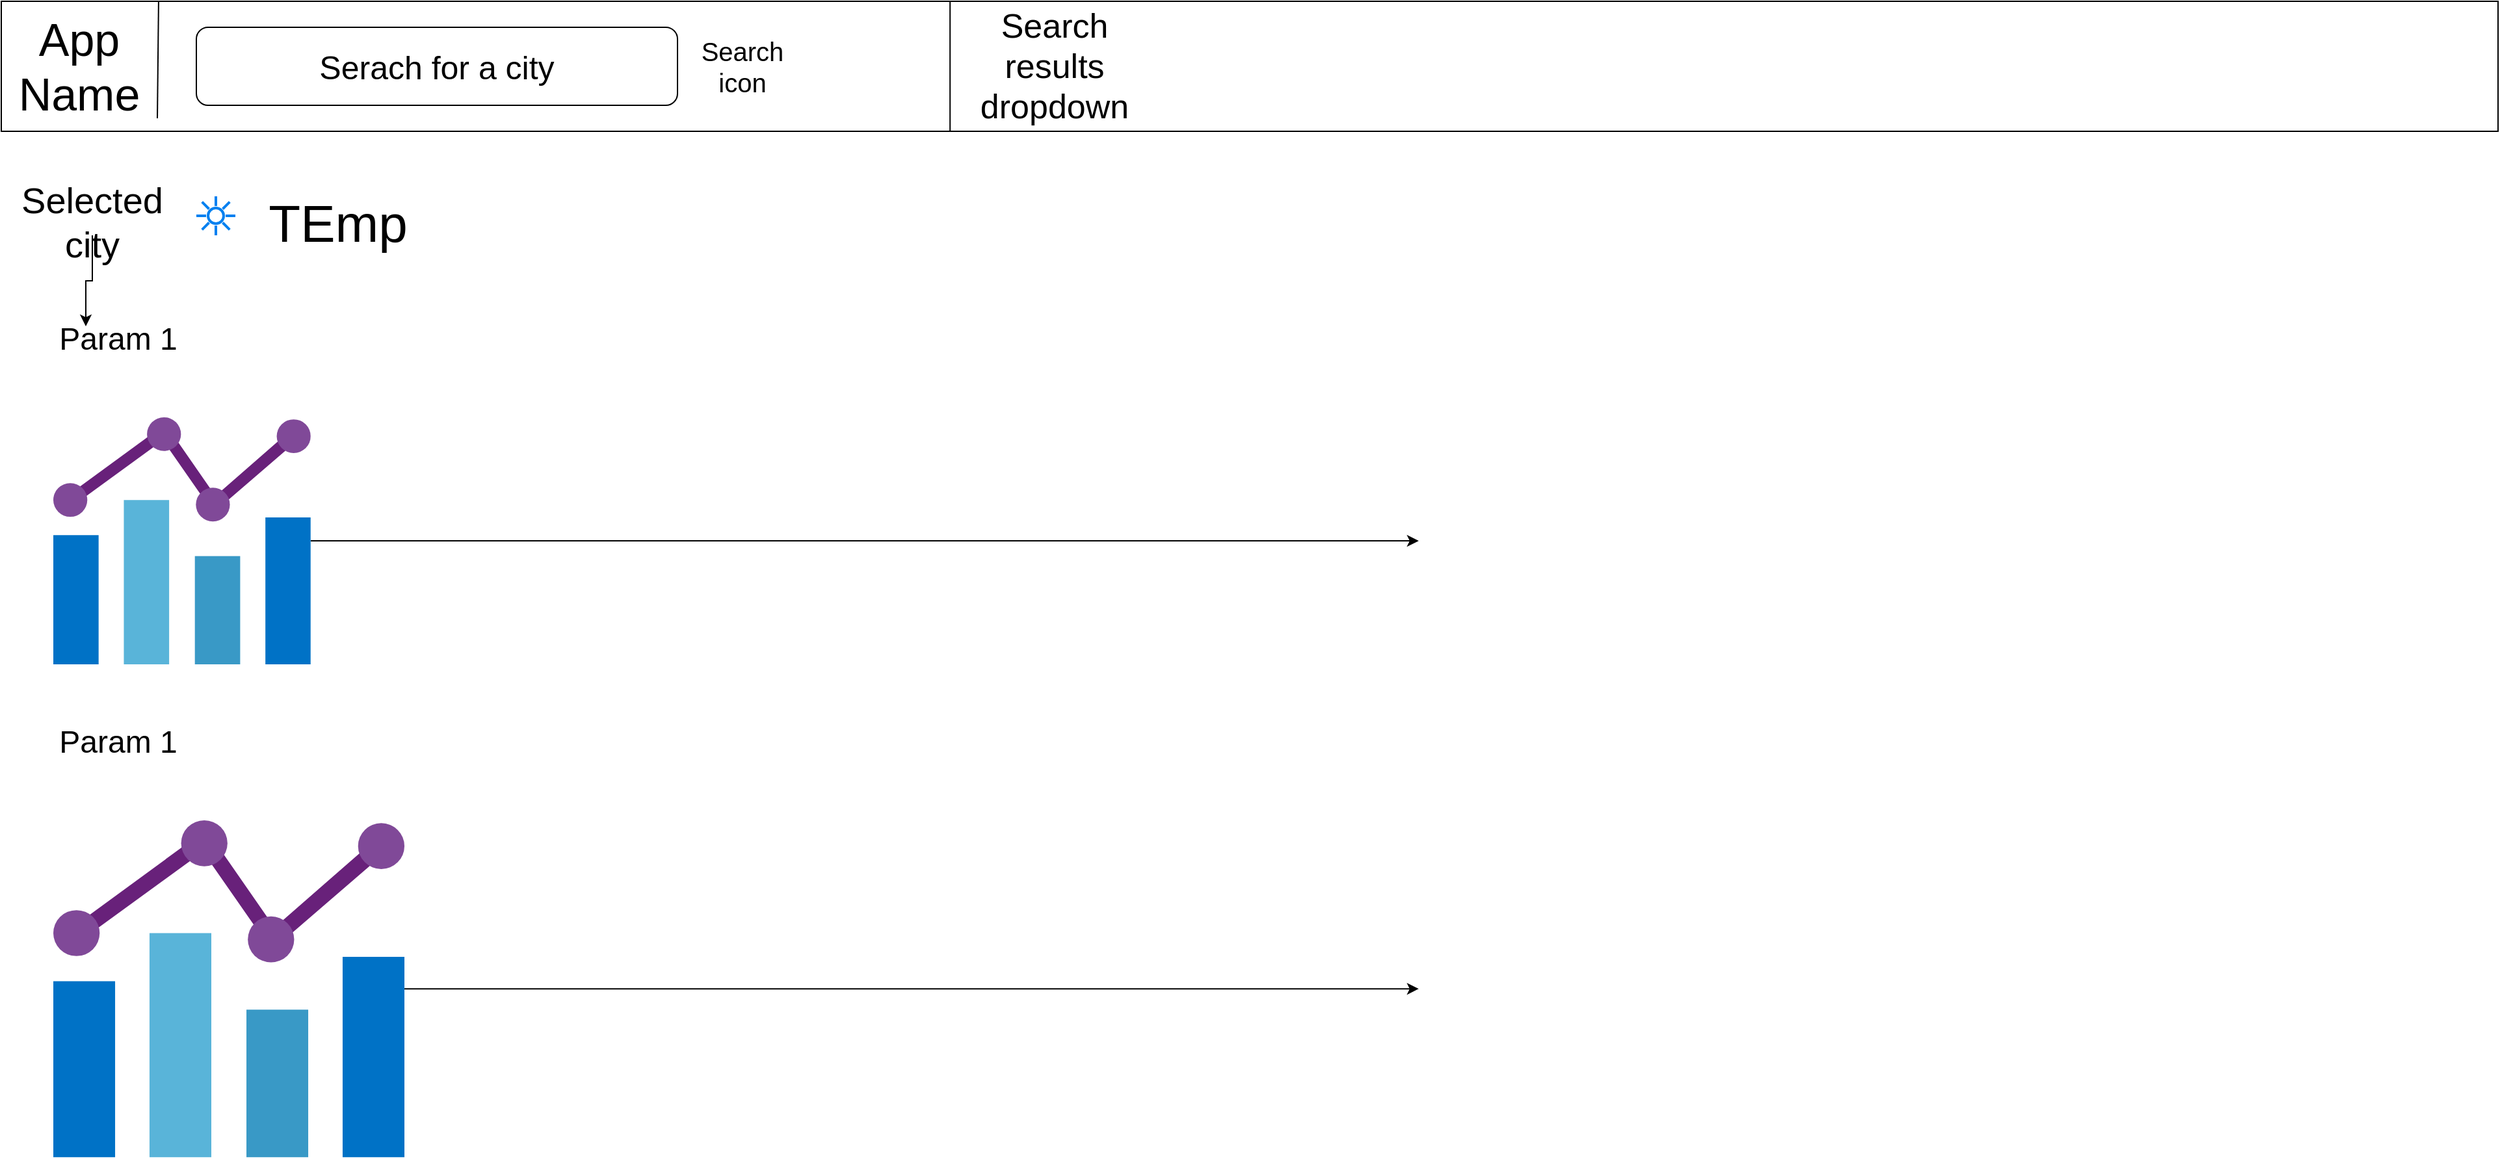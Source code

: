 <mxfile version="13.1.3" pages="2">
    <diagram id="6hGFLwfOUW9BJ-s0fimq" name="Desktop">
        <mxGraphModel dx="1334" dy="1131" grid="1" gridSize="10" guides="1" tooltips="1" connect="1" arrows="1" fold="1" page="1" pageScale="1" pageWidth="1920" pageHeight="1200" math="0" shadow="0">
            <root>
                <mxCell id="0"/>
                <mxCell id="1" parent="0"/>
                <mxCell id="2O4zhpwXtltxOIZguQ2c-1" value="" style="rounded=0;whiteSpace=wrap;html=1;" vertex="1" parent="1">
                    <mxGeometry width="1920" height="100" as="geometry"/>
                </mxCell>
                <mxCell id="2O4zhpwXtltxOIZguQ2c-28" style="edgeStyle=orthogonalEdgeStyle;rounded=0;orthogonalLoop=1;jettySize=auto;html=1;" edge="1" parent="1" source="2O4zhpwXtltxOIZguQ2c-3">
                    <mxGeometry relative="1" as="geometry">
                        <mxPoint x="1090" y="415.0" as="targetPoint"/>
                    </mxGeometry>
                </mxCell>
                <mxCell id="2O4zhpwXtltxOIZguQ2c-3" value="" style="aspect=fixed;html=1;points=[];align=center;image;fontSize=12;image=img/lib/mscae/Chart.svg;" vertex="1" parent="1">
                    <mxGeometry x="40" y="320" width="197.92" height="190" as="geometry"/>
                </mxCell>
                <mxCell id="2O4zhpwXtltxOIZguQ2c-7" value="&lt;span style=&quot;font-size: 35px&quot;&gt;App Name&lt;/span&gt;" style="text;html=1;strokeColor=none;fillColor=none;align=center;verticalAlign=middle;whiteSpace=wrap;rounded=0;" vertex="1" parent="1">
                    <mxGeometry x="40" y="40" width="40" height="20" as="geometry"/>
                </mxCell>
                <mxCell id="2O4zhpwXtltxOIZguQ2c-9" value="" style="endArrow=none;html=1;entryX=0.063;entryY=0;entryDx=0;entryDy=0;entryPerimeter=0;" edge="1" parent="1" target="2O4zhpwXtltxOIZguQ2c-1">
                    <mxGeometry width="50" height="50" relative="1" as="geometry">
                        <mxPoint x="120" y="90" as="sourcePoint"/>
                        <mxPoint x="180" y="40" as="targetPoint"/>
                    </mxGeometry>
                </mxCell>
                <mxCell id="2O4zhpwXtltxOIZguQ2c-12" value="&lt;font style=&quot;font-size: 25px&quot;&gt;Serach for a city&lt;/font&gt;" style="rounded=1;whiteSpace=wrap;html=1;" vertex="1" parent="1">
                    <mxGeometry x="150" y="20" width="370" height="60" as="geometry"/>
                </mxCell>
                <mxCell id="2O4zhpwXtltxOIZguQ2c-13" value="&lt;font style=&quot;font-size: 20px&quot;&gt;Search icon&lt;/font&gt;" style="text;html=1;strokeColor=none;fillColor=none;align=center;verticalAlign=middle;whiteSpace=wrap;rounded=0;" vertex="1" parent="1">
                    <mxGeometry x="550" y="40" width="40" height="20" as="geometry"/>
                </mxCell>
                <mxCell id="2O4zhpwXtltxOIZguQ2c-14" value="" style="endArrow=none;html=1;exitX=0.38;exitY=1;exitDx=0;exitDy=0;exitPerimeter=0;entryX=0.38;entryY=0;entryDx=0;entryDy=0;entryPerimeter=0;" edge="1" parent="1" source="2O4zhpwXtltxOIZguQ2c-1" target="2O4zhpwXtltxOIZguQ2c-1">
                    <mxGeometry width="50" height="50" relative="1" as="geometry">
                        <mxPoint x="680" y="70" as="sourcePoint"/>
                        <mxPoint x="730" y="20" as="targetPoint"/>
                    </mxGeometry>
                </mxCell>
                <mxCell id="2O4zhpwXtltxOIZguQ2c-15" value="&lt;font style=&quot;font-size: 26px&quot;&gt;Search results dropdown&lt;/font&gt;" style="text;html=1;strokeColor=none;fillColor=none;align=center;verticalAlign=middle;whiteSpace=wrap;rounded=0;" vertex="1" parent="1">
                    <mxGeometry x="790" y="40" width="40" height="20" as="geometry"/>
                </mxCell>
                <mxCell id="2O4zhpwXtltxOIZguQ2c-21" style="edgeStyle=orthogonalEdgeStyle;rounded=0;orthogonalLoop=1;jettySize=auto;html=1;exitX=0.5;exitY=1;exitDx=0;exitDy=0;entryX=0.25;entryY=0;entryDx=0;entryDy=0;" edge="1" parent="1" source="2O4zhpwXtltxOIZguQ2c-16" target="2O4zhpwXtltxOIZguQ2c-18">
                    <mxGeometry relative="1" as="geometry"/>
                </mxCell>
                <mxCell id="2O4zhpwXtltxOIZguQ2c-16" value="&lt;font style=&quot;font-size: 28px&quot;&gt;Selected city&lt;br&gt;&lt;/font&gt;" style="text;html=1;strokeColor=none;fillColor=none;align=center;verticalAlign=middle;whiteSpace=wrap;rounded=0;" vertex="1" parent="1">
                    <mxGeometry x="50" y="160" width="40" height="20" as="geometry"/>
                </mxCell>
                <mxCell id="2O4zhpwXtltxOIZguQ2c-18" value="&lt;font style=&quot;font-size: 24px&quot;&gt;Param 1&lt;/font&gt;" style="text;html=1;strokeColor=none;fillColor=none;align=center;verticalAlign=middle;whiteSpace=wrap;rounded=0;" vertex="1" parent="1">
                    <mxGeometry x="40" y="250" width="100" height="20" as="geometry"/>
                </mxCell>
                <mxCell id="2O4zhpwXtltxOIZguQ2c-23" value="" style="html=1;verticalLabelPosition=bottom;align=center;labelBackgroundColor=#ffffff;verticalAlign=top;strokeWidth=2;strokeColor=#0080F0;shadow=0;dashed=0;shape=mxgraph.ios7.icons.sun;pointerEvents=1" vertex="1" parent="1">
                    <mxGeometry x="150" y="150" width="30" height="30" as="geometry"/>
                </mxCell>
                <mxCell id="2O4zhpwXtltxOIZguQ2c-24" value="&lt;font style=&quot;font-size: 40px&quot;&gt;TEmp&lt;/font&gt;" style="text;html=1;strokeColor=none;fillColor=none;align=center;verticalAlign=middle;whiteSpace=wrap;rounded=0;" vertex="1" parent="1">
                    <mxGeometry x="239" y="160" width="40" height="20" as="geometry"/>
                </mxCell>
                <mxCell id="2O4zhpwXtltxOIZguQ2c-27" style="edgeStyle=orthogonalEdgeStyle;rounded=0;orthogonalLoop=1;jettySize=auto;html=1;" edge="1" parent="1" source="2O4zhpwXtltxOIZguQ2c-25">
                    <mxGeometry relative="1" as="geometry">
                        <mxPoint x="1090" y="759.6" as="targetPoint"/>
                    </mxGeometry>
                </mxCell>
                <mxCell id="2O4zhpwXtltxOIZguQ2c-25" value="" style="aspect=fixed;html=1;points=[];align=center;image;fontSize=12;image=img/lib/mscae/Chart.svg;" vertex="1" parent="1">
                    <mxGeometry x="40" y="630" width="270" height="259.2" as="geometry"/>
                </mxCell>
                <mxCell id="2O4zhpwXtltxOIZguQ2c-26" value="&lt;font style=&quot;font-size: 24px&quot;&gt;Param 1&lt;/font&gt;" style="text;html=1;strokeColor=none;fillColor=none;align=center;verticalAlign=middle;whiteSpace=wrap;rounded=0;" vertex="1" parent="1">
                    <mxGeometry x="40" y="560" width="100" height="20" as="geometry"/>
                </mxCell>
            </root>
        </mxGraphModel>
    </diagram>
    <diagram id="KVLczHhCkxBjJ-dVpYNQ" name="Mobile">
        <mxGraphModel dx="934" dy="792" grid="1" gridSize="10" guides="1" tooltips="1" connect="1" arrows="1" fold="1" page="1" pageScale="1" pageWidth="1920" pageHeight="1200" math="0" shadow="0">
            <root>
                <mxCell id="5dXjMu3AIjIntYh7A2Gs-0"/>
                <mxCell id="5dXjMu3AIjIntYh7A2Gs-1" parent="5dXjMu3AIjIntYh7A2Gs-0"/>
            </root>
        </mxGraphModel>
    </diagram>
</mxfile>